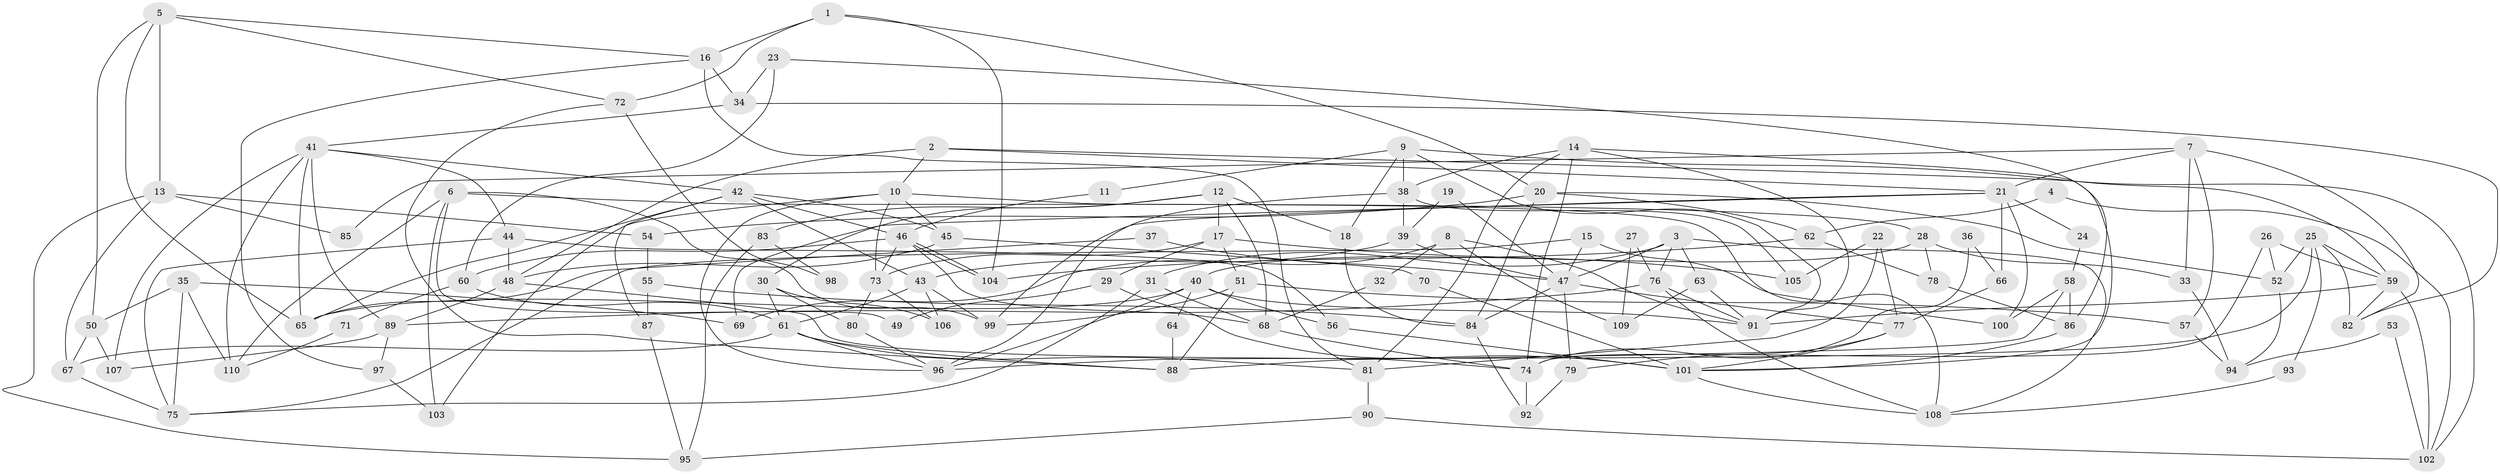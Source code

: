 // Generated by graph-tools (version 1.1) at 2025/50/03/09/25 03:50:03]
// undirected, 110 vertices, 220 edges
graph export_dot {
graph [start="1"]
  node [color=gray90,style=filled];
  1;
  2;
  3;
  4;
  5;
  6;
  7;
  8;
  9;
  10;
  11;
  12;
  13;
  14;
  15;
  16;
  17;
  18;
  19;
  20;
  21;
  22;
  23;
  24;
  25;
  26;
  27;
  28;
  29;
  30;
  31;
  32;
  33;
  34;
  35;
  36;
  37;
  38;
  39;
  40;
  41;
  42;
  43;
  44;
  45;
  46;
  47;
  48;
  49;
  50;
  51;
  52;
  53;
  54;
  55;
  56;
  57;
  58;
  59;
  60;
  61;
  62;
  63;
  64;
  65;
  66;
  67;
  68;
  69;
  70;
  71;
  72;
  73;
  74;
  75;
  76;
  77;
  78;
  79;
  80;
  81;
  82;
  83;
  84;
  85;
  86;
  87;
  88;
  89;
  90;
  91;
  92;
  93;
  94;
  95;
  96;
  97;
  98;
  99;
  100;
  101;
  102;
  103;
  104;
  105;
  106;
  107;
  108;
  109;
  110;
  1 -- 20;
  1 -- 16;
  1 -- 72;
  1 -- 104;
  2 -- 10;
  2 -- 48;
  2 -- 21;
  2 -- 102;
  3 -- 31;
  3 -- 76;
  3 -- 47;
  3 -- 63;
  3 -- 108;
  4 -- 102;
  4 -- 62;
  5 -- 65;
  5 -- 50;
  5 -- 13;
  5 -- 16;
  5 -- 72;
  6 -- 28;
  6 -- 103;
  6 -- 49;
  6 -- 99;
  6 -- 110;
  7 -- 82;
  7 -- 21;
  7 -- 33;
  7 -- 57;
  7 -- 85;
  8 -- 91;
  8 -- 69;
  8 -- 32;
  8 -- 109;
  9 -- 38;
  9 -- 91;
  9 -- 11;
  9 -- 18;
  9 -- 59;
  10 -- 96;
  10 -- 108;
  10 -- 45;
  10 -- 73;
  10 -- 103;
  11 -- 46;
  12 -- 17;
  12 -- 18;
  12 -- 30;
  12 -- 68;
  12 -- 83;
  13 -- 67;
  13 -- 54;
  13 -- 85;
  13 -- 95;
  14 -- 74;
  14 -- 91;
  14 -- 38;
  14 -- 81;
  14 -- 101;
  15 -- 47;
  15 -- 75;
  15 -- 100;
  16 -- 81;
  16 -- 34;
  16 -- 97;
  17 -- 51;
  17 -- 73;
  17 -- 29;
  17 -- 105;
  18 -- 84;
  19 -- 39;
  19 -- 47;
  20 -- 52;
  20 -- 62;
  20 -- 54;
  20 -- 84;
  21 -- 100;
  21 -- 24;
  21 -- 66;
  21 -- 69;
  21 -- 99;
  22 -- 81;
  22 -- 105;
  22 -- 77;
  23 -- 34;
  23 -- 60;
  23 -- 86;
  24 -- 58;
  25 -- 59;
  25 -- 96;
  25 -- 52;
  25 -- 82;
  25 -- 93;
  26 -- 74;
  26 -- 59;
  26 -- 52;
  27 -- 109;
  27 -- 76;
  28 -- 40;
  28 -- 33;
  28 -- 78;
  29 -- 101;
  29 -- 49;
  30 -- 106;
  30 -- 61;
  30 -- 80;
  31 -- 75;
  31 -- 68;
  32 -- 68;
  33 -- 94;
  34 -- 82;
  34 -- 41;
  35 -- 110;
  35 -- 75;
  35 -- 50;
  35 -- 69;
  36 -- 74;
  36 -- 66;
  37 -- 65;
  37 -- 47;
  38 -- 39;
  38 -- 96;
  38 -- 105;
  39 -- 43;
  39 -- 47;
  40 -- 96;
  40 -- 65;
  40 -- 56;
  40 -- 64;
  40 -- 91;
  41 -- 42;
  41 -- 44;
  41 -- 65;
  41 -- 89;
  41 -- 107;
  41 -- 110;
  42 -- 43;
  42 -- 45;
  42 -- 46;
  42 -- 65;
  42 -- 87;
  43 -- 99;
  43 -- 61;
  43 -- 106;
  44 -- 56;
  44 -- 48;
  44 -- 75;
  45 -- 48;
  45 -- 70;
  46 -- 104;
  46 -- 104;
  46 -- 60;
  46 -- 68;
  46 -- 73;
  47 -- 84;
  47 -- 77;
  47 -- 79;
  48 -- 74;
  48 -- 89;
  50 -- 107;
  50 -- 67;
  51 -- 99;
  51 -- 88;
  51 -- 57;
  52 -- 94;
  53 -- 94;
  53 -- 102;
  54 -- 55;
  55 -- 87;
  55 -- 84;
  56 -- 101;
  57 -- 94;
  58 -- 88;
  58 -- 86;
  58 -- 100;
  59 -- 91;
  59 -- 82;
  59 -- 102;
  60 -- 61;
  60 -- 71;
  61 -- 96;
  61 -- 67;
  61 -- 81;
  61 -- 88;
  62 -- 104;
  62 -- 78;
  63 -- 91;
  63 -- 109;
  64 -- 88;
  66 -- 77;
  67 -- 75;
  68 -- 74;
  70 -- 101;
  71 -- 110;
  72 -- 88;
  72 -- 98;
  73 -- 80;
  73 -- 106;
  74 -- 92;
  76 -- 108;
  76 -- 89;
  76 -- 91;
  77 -- 79;
  77 -- 101;
  78 -- 86;
  79 -- 92;
  80 -- 96;
  81 -- 90;
  83 -- 95;
  83 -- 98;
  84 -- 92;
  86 -- 101;
  87 -- 95;
  89 -- 97;
  89 -- 107;
  90 -- 102;
  90 -- 95;
  93 -- 108;
  97 -- 103;
  101 -- 108;
}
